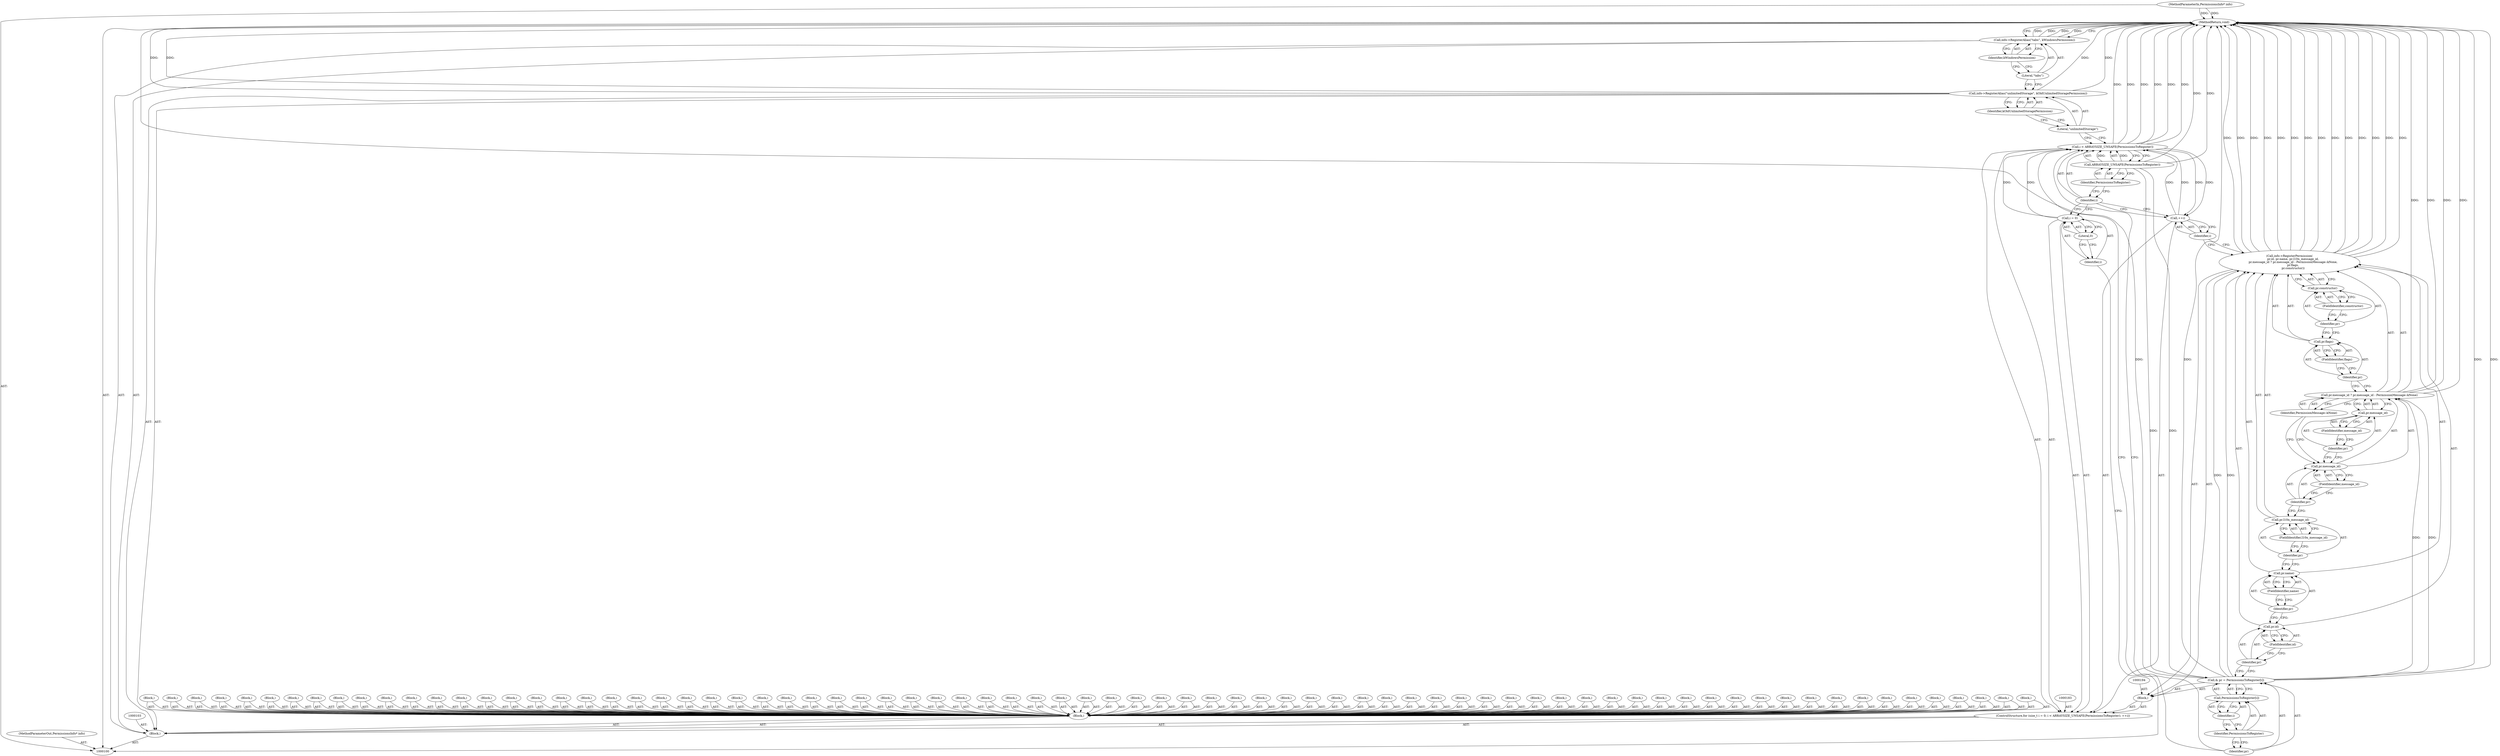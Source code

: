 digraph "0_Chrome_0f05aa7e29cf814a204830c82ba2619f9c636894_0" {
"1000230" [label="(MethodReturn,void)"];
"1000153" [label="(Block,)"];
"1000154" [label="(Block,)"];
"1000155" [label="(Block,)"];
"1000156" [label="(Block,)"];
"1000157" [label="(Block,)"];
"1000104" [label="(Block,)"];
"1000158" [label="(Block,)"];
"1000159" [label="(Block,)"];
"1000160" [label="(Block,)"];
"1000161" [label="(Block,)"];
"1000105" [label="(Block,)"];
"1000162" [label="(Block,)"];
"1000163" [label="(Block,)"];
"1000164" [label="(Block,)"];
"1000106" [label="(Block,)"];
"1000165" [label="(Block,)"];
"1000166" [label="(Block,)"];
"1000167" [label="(Block,)"];
"1000168" [label="(Block,)"];
"1000169" [label="(Block,)"];
"1000170" [label="(Block,)"];
"1000171" [label="(Block,)"];
"1000172" [label="(Block,)"];
"1000173" [label="(Block,)"];
"1000174" [label="(Block,)"];
"1000175" [label="(Block,)"];
"1000176" [label="(Block,)"];
"1000177" [label="(Block,)"];
"1000178" [label="(Block,)"];
"1000107" [label="(Block,)"];
"1000179" [label="(Block,)"];
"1000180" [label="(Block,)"];
"1000181" [label="(Block,)"];
"1000184" [label="(Call,i = 0)"];
"1000185" [label="(Identifier,i)"];
"1000186" [label="(Literal,0)"];
"1000182" [label="(ControlStructure,for (size_t i = 0; i < ARRAYSIZE_UNSAFE(PermissionsToRegister); ++i))"];
"1000187" [label="(Call,i < ARRAYSIZE_UNSAFE(PermissionsToRegister))"];
"1000188" [label="(Identifier,i)"];
"1000189" [label="(Call,ARRAYSIZE_UNSAFE(PermissionsToRegister))"];
"1000190" [label="(Identifier,PermissionsToRegister)"];
"1000191" [label="(Call,++i)"];
"1000192" [label="(Identifier,i)"];
"1000108" [label="(Block,)"];
"1000195" [label="(Call,& pr = PermissionsToRegister[i])"];
"1000196" [label="(Identifier,pr)"];
"1000197" [label="(Call,PermissionsToRegister[i])"];
"1000198" [label="(Identifier,PermissionsToRegister)"];
"1000193" [label="(Block,)"];
"1000199" [label="(Identifier,i)"];
"1000200" [label="(Call,info->RegisterPermission(\n        pr.id, pr.name, pr.l10n_message_id,\n        pr.message_id ? pr.message_id : PermissionMessage::kNone,\n        pr.flags,\n        pr.constructor))"];
"1000203" [label="(FieldIdentifier,id)"];
"1000204" [label="(Call,pr.name)"];
"1000205" [label="(Identifier,pr)"];
"1000206" [label="(FieldIdentifier,name)"];
"1000207" [label="(Call,pr.l10n_message_id)"];
"1000208" [label="(Identifier,pr)"];
"1000209" [label="(FieldIdentifier,l10n_message_id)"];
"1000201" [label="(Call,pr.id)"];
"1000202" [label="(Identifier,pr)"];
"1000213" [label="(FieldIdentifier,message_id)"];
"1000214" [label="(Call,pr.message_id)"];
"1000215" [label="(Identifier,pr)"];
"1000216" [label="(FieldIdentifier,message_id)"];
"1000217" [label="(Identifier,PermissionMessage::kNone)"];
"1000210" [label="(Call,pr.message_id ? pr.message_id : PermissionMessage::kNone)"];
"1000211" [label="(Call,pr.message_id)"];
"1000212" [label="(Identifier,pr)"];
"1000220" [label="(FieldIdentifier,flags)"];
"1000218" [label="(Call,pr.flags)"];
"1000219" [label="(Identifier,pr)"];
"1000223" [label="(FieldIdentifier,constructor)"];
"1000221" [label="(Call,pr.constructor)"];
"1000222" [label="(Identifier,pr)"];
"1000224" [label="(Call,info->RegisterAlias(\"unlimitedStorage\", kOldUnlimitedStoragePermission))"];
"1000225" [label="(Literal,\"unlimitedStorage\")"];
"1000226" [label="(Identifier,kOldUnlimitedStoragePermission)"];
"1000227" [label="(Call,info->RegisterAlias(\"tabs\", kWindowsPermission))"];
"1000228" [label="(Literal,\"tabs\")"];
"1000229" [label="(Identifier,kWindowsPermission)"];
"1000109" [label="(Block,)"];
"1000102" [label="(Block,)"];
"1000101" [label="(MethodParameterIn,PermissionsInfo* info)"];
"1000287" [label="(MethodParameterOut,PermissionsInfo* info)"];
"1000110" [label="(Block,)"];
"1000111" [label="(Block,)"];
"1000112" [label="(Block,)"];
"1000113" [label="(Block,)"];
"1000114" [label="(Block,)"];
"1000115" [label="(Block,)"];
"1000116" [label="(Block,)"];
"1000117" [label="(Block,)"];
"1000118" [label="(Block,)"];
"1000119" [label="(Block,)"];
"1000120" [label="(Block,)"];
"1000121" [label="(Block,)"];
"1000122" [label="(Block,)"];
"1000123" [label="(Block,)"];
"1000124" [label="(Block,)"];
"1000125" [label="(Block,)"];
"1000126" [label="(Block,)"];
"1000127" [label="(Block,)"];
"1000128" [label="(Block,)"];
"1000129" [label="(Block,)"];
"1000130" [label="(Block,)"];
"1000131" [label="(Block,)"];
"1000132" [label="(Block,)"];
"1000133" [label="(Block,)"];
"1000134" [label="(Block,)"];
"1000135" [label="(Block,)"];
"1000136" [label="(Block,)"];
"1000137" [label="(Block,)"];
"1000138" [label="(Block,)"];
"1000139" [label="(Block,)"];
"1000140" [label="(Block,)"];
"1000141" [label="(Block,)"];
"1000142" [label="(Block,)"];
"1000143" [label="(Block,)"];
"1000144" [label="(Block,)"];
"1000145" [label="(Block,)"];
"1000146" [label="(Block,)"];
"1000147" [label="(Block,)"];
"1000148" [label="(Block,)"];
"1000149" [label="(Block,)"];
"1000150" [label="(Block,)"];
"1000151" [label="(Block,)"];
"1000152" [label="(Block,)"];
"1000230" -> "1000100"  [label="AST: "];
"1000230" -> "1000227"  [label="CFG: "];
"1000187" -> "1000230"  [label="DDG: "];
"1000187" -> "1000230"  [label="DDG: "];
"1000187" -> "1000230"  [label="DDG: "];
"1000200" -> "1000230"  [label="DDG: "];
"1000200" -> "1000230"  [label="DDG: "];
"1000200" -> "1000230"  [label="DDG: "];
"1000200" -> "1000230"  [label="DDG: "];
"1000200" -> "1000230"  [label="DDG: "];
"1000200" -> "1000230"  [label="DDG: "];
"1000200" -> "1000230"  [label="DDG: "];
"1000189" -> "1000230"  [label="DDG: "];
"1000224" -> "1000230"  [label="DDG: "];
"1000224" -> "1000230"  [label="DDG: "];
"1000227" -> "1000230"  [label="DDG: "];
"1000227" -> "1000230"  [label="DDG: "];
"1000195" -> "1000230"  [label="DDG: "];
"1000195" -> "1000230"  [label="DDG: "];
"1000210" -> "1000230"  [label="DDG: "];
"1000210" -> "1000230"  [label="DDG: "];
"1000101" -> "1000230"  [label="DDG: "];
"1000153" -> "1000104"  [label="AST: "];
"1000154" -> "1000104"  [label="AST: "];
"1000155" -> "1000104"  [label="AST: "];
"1000156" -> "1000104"  [label="AST: "];
"1000157" -> "1000104"  [label="AST: "];
"1000104" -> "1000102"  [label="AST: "];
"1000105" -> "1000104"  [label="AST: "];
"1000106" -> "1000104"  [label="AST: "];
"1000107" -> "1000104"  [label="AST: "];
"1000108" -> "1000104"  [label="AST: "];
"1000109" -> "1000104"  [label="AST: "];
"1000110" -> "1000104"  [label="AST: "];
"1000111" -> "1000104"  [label="AST: "];
"1000112" -> "1000104"  [label="AST: "];
"1000113" -> "1000104"  [label="AST: "];
"1000114" -> "1000104"  [label="AST: "];
"1000115" -> "1000104"  [label="AST: "];
"1000116" -> "1000104"  [label="AST: "];
"1000117" -> "1000104"  [label="AST: "];
"1000118" -> "1000104"  [label="AST: "];
"1000119" -> "1000104"  [label="AST: "];
"1000120" -> "1000104"  [label="AST: "];
"1000121" -> "1000104"  [label="AST: "];
"1000122" -> "1000104"  [label="AST: "];
"1000123" -> "1000104"  [label="AST: "];
"1000124" -> "1000104"  [label="AST: "];
"1000125" -> "1000104"  [label="AST: "];
"1000126" -> "1000104"  [label="AST: "];
"1000127" -> "1000104"  [label="AST: "];
"1000128" -> "1000104"  [label="AST: "];
"1000129" -> "1000104"  [label="AST: "];
"1000130" -> "1000104"  [label="AST: "];
"1000131" -> "1000104"  [label="AST: "];
"1000132" -> "1000104"  [label="AST: "];
"1000133" -> "1000104"  [label="AST: "];
"1000134" -> "1000104"  [label="AST: "];
"1000135" -> "1000104"  [label="AST: "];
"1000136" -> "1000104"  [label="AST: "];
"1000137" -> "1000104"  [label="AST: "];
"1000138" -> "1000104"  [label="AST: "];
"1000139" -> "1000104"  [label="AST: "];
"1000140" -> "1000104"  [label="AST: "];
"1000141" -> "1000104"  [label="AST: "];
"1000142" -> "1000104"  [label="AST: "];
"1000143" -> "1000104"  [label="AST: "];
"1000144" -> "1000104"  [label="AST: "];
"1000145" -> "1000104"  [label="AST: "];
"1000146" -> "1000104"  [label="AST: "];
"1000147" -> "1000104"  [label="AST: "];
"1000148" -> "1000104"  [label="AST: "];
"1000149" -> "1000104"  [label="AST: "];
"1000150" -> "1000104"  [label="AST: "];
"1000151" -> "1000104"  [label="AST: "];
"1000152" -> "1000104"  [label="AST: "];
"1000153" -> "1000104"  [label="AST: "];
"1000154" -> "1000104"  [label="AST: "];
"1000155" -> "1000104"  [label="AST: "];
"1000156" -> "1000104"  [label="AST: "];
"1000157" -> "1000104"  [label="AST: "];
"1000158" -> "1000104"  [label="AST: "];
"1000159" -> "1000104"  [label="AST: "];
"1000160" -> "1000104"  [label="AST: "];
"1000161" -> "1000104"  [label="AST: "];
"1000162" -> "1000104"  [label="AST: "];
"1000163" -> "1000104"  [label="AST: "];
"1000164" -> "1000104"  [label="AST: "];
"1000165" -> "1000104"  [label="AST: "];
"1000166" -> "1000104"  [label="AST: "];
"1000167" -> "1000104"  [label="AST: "];
"1000168" -> "1000104"  [label="AST: "];
"1000169" -> "1000104"  [label="AST: "];
"1000170" -> "1000104"  [label="AST: "];
"1000171" -> "1000104"  [label="AST: "];
"1000172" -> "1000104"  [label="AST: "];
"1000173" -> "1000104"  [label="AST: "];
"1000174" -> "1000104"  [label="AST: "];
"1000175" -> "1000104"  [label="AST: "];
"1000176" -> "1000104"  [label="AST: "];
"1000177" -> "1000104"  [label="AST: "];
"1000178" -> "1000104"  [label="AST: "];
"1000179" -> "1000104"  [label="AST: "];
"1000180" -> "1000104"  [label="AST: "];
"1000181" -> "1000104"  [label="AST: "];
"1000158" -> "1000104"  [label="AST: "];
"1000159" -> "1000104"  [label="AST: "];
"1000160" -> "1000104"  [label="AST: "];
"1000161" -> "1000104"  [label="AST: "];
"1000105" -> "1000104"  [label="AST: "];
"1000162" -> "1000104"  [label="AST: "];
"1000163" -> "1000104"  [label="AST: "];
"1000164" -> "1000104"  [label="AST: "];
"1000106" -> "1000104"  [label="AST: "];
"1000165" -> "1000104"  [label="AST: "];
"1000166" -> "1000104"  [label="AST: "];
"1000167" -> "1000104"  [label="AST: "];
"1000168" -> "1000104"  [label="AST: "];
"1000169" -> "1000104"  [label="AST: "];
"1000170" -> "1000104"  [label="AST: "];
"1000171" -> "1000104"  [label="AST: "];
"1000172" -> "1000104"  [label="AST: "];
"1000173" -> "1000104"  [label="AST: "];
"1000174" -> "1000104"  [label="AST: "];
"1000175" -> "1000104"  [label="AST: "];
"1000176" -> "1000104"  [label="AST: "];
"1000177" -> "1000104"  [label="AST: "];
"1000178" -> "1000104"  [label="AST: "];
"1000107" -> "1000104"  [label="AST: "];
"1000179" -> "1000104"  [label="AST: "];
"1000180" -> "1000104"  [label="AST: "];
"1000181" -> "1000104"  [label="AST: "];
"1000184" -> "1000182"  [label="AST: "];
"1000184" -> "1000186"  [label="CFG: "];
"1000185" -> "1000184"  [label="AST: "];
"1000186" -> "1000184"  [label="AST: "];
"1000188" -> "1000184"  [label="CFG: "];
"1000184" -> "1000187"  [label="DDG: "];
"1000185" -> "1000184"  [label="AST: "];
"1000185" -> "1000100"  [label="CFG: "];
"1000186" -> "1000185"  [label="CFG: "];
"1000186" -> "1000184"  [label="AST: "];
"1000186" -> "1000185"  [label="CFG: "];
"1000184" -> "1000186"  [label="CFG: "];
"1000182" -> "1000102"  [label="AST: "];
"1000183" -> "1000182"  [label="AST: "];
"1000184" -> "1000182"  [label="AST: "];
"1000187" -> "1000182"  [label="AST: "];
"1000191" -> "1000182"  [label="AST: "];
"1000193" -> "1000182"  [label="AST: "];
"1000187" -> "1000182"  [label="AST: "];
"1000187" -> "1000189"  [label="CFG: "];
"1000188" -> "1000187"  [label="AST: "];
"1000189" -> "1000187"  [label="AST: "];
"1000196" -> "1000187"  [label="CFG: "];
"1000225" -> "1000187"  [label="CFG: "];
"1000187" -> "1000230"  [label="DDG: "];
"1000187" -> "1000230"  [label="DDG: "];
"1000187" -> "1000230"  [label="DDG: "];
"1000184" -> "1000187"  [label="DDG: "];
"1000191" -> "1000187"  [label="DDG: "];
"1000189" -> "1000187"  [label="DDG: "];
"1000187" -> "1000191"  [label="DDG: "];
"1000188" -> "1000187"  [label="AST: "];
"1000188" -> "1000184"  [label="CFG: "];
"1000188" -> "1000191"  [label="CFG: "];
"1000190" -> "1000188"  [label="CFG: "];
"1000189" -> "1000187"  [label="AST: "];
"1000189" -> "1000190"  [label="CFG: "];
"1000190" -> "1000189"  [label="AST: "];
"1000187" -> "1000189"  [label="CFG: "];
"1000189" -> "1000230"  [label="DDG: "];
"1000189" -> "1000187"  [label="DDG: "];
"1000189" -> "1000195"  [label="DDG: "];
"1000190" -> "1000189"  [label="AST: "];
"1000190" -> "1000188"  [label="CFG: "];
"1000189" -> "1000190"  [label="CFG: "];
"1000191" -> "1000182"  [label="AST: "];
"1000191" -> "1000192"  [label="CFG: "];
"1000192" -> "1000191"  [label="AST: "];
"1000188" -> "1000191"  [label="CFG: "];
"1000191" -> "1000187"  [label="DDG: "];
"1000187" -> "1000191"  [label="DDG: "];
"1000192" -> "1000191"  [label="AST: "];
"1000192" -> "1000200"  [label="CFG: "];
"1000191" -> "1000192"  [label="CFG: "];
"1000108" -> "1000104"  [label="AST: "];
"1000195" -> "1000193"  [label="AST: "];
"1000195" -> "1000197"  [label="CFG: "];
"1000196" -> "1000195"  [label="AST: "];
"1000197" -> "1000195"  [label="AST: "];
"1000202" -> "1000195"  [label="CFG: "];
"1000195" -> "1000230"  [label="DDG: "];
"1000195" -> "1000230"  [label="DDG: "];
"1000189" -> "1000195"  [label="DDG: "];
"1000195" -> "1000200"  [label="DDG: "];
"1000195" -> "1000210"  [label="DDG: "];
"1000196" -> "1000195"  [label="AST: "];
"1000196" -> "1000187"  [label="CFG: "];
"1000198" -> "1000196"  [label="CFG: "];
"1000197" -> "1000195"  [label="AST: "];
"1000197" -> "1000199"  [label="CFG: "];
"1000198" -> "1000197"  [label="AST: "];
"1000199" -> "1000197"  [label="AST: "];
"1000195" -> "1000197"  [label="CFG: "];
"1000198" -> "1000197"  [label="AST: "];
"1000198" -> "1000196"  [label="CFG: "];
"1000199" -> "1000198"  [label="CFG: "];
"1000193" -> "1000182"  [label="AST: "];
"1000194" -> "1000193"  [label="AST: "];
"1000195" -> "1000193"  [label="AST: "];
"1000200" -> "1000193"  [label="AST: "];
"1000199" -> "1000197"  [label="AST: "];
"1000199" -> "1000198"  [label="CFG: "];
"1000197" -> "1000199"  [label="CFG: "];
"1000200" -> "1000193"  [label="AST: "];
"1000200" -> "1000221"  [label="CFG: "];
"1000201" -> "1000200"  [label="AST: "];
"1000204" -> "1000200"  [label="AST: "];
"1000207" -> "1000200"  [label="AST: "];
"1000210" -> "1000200"  [label="AST: "];
"1000218" -> "1000200"  [label="AST: "];
"1000221" -> "1000200"  [label="AST: "];
"1000192" -> "1000200"  [label="CFG: "];
"1000200" -> "1000230"  [label="DDG: "];
"1000200" -> "1000230"  [label="DDG: "];
"1000200" -> "1000230"  [label="DDG: "];
"1000200" -> "1000230"  [label="DDG: "];
"1000200" -> "1000230"  [label="DDG: "];
"1000200" -> "1000230"  [label="DDG: "];
"1000200" -> "1000230"  [label="DDG: "];
"1000195" -> "1000200"  [label="DDG: "];
"1000203" -> "1000201"  [label="AST: "];
"1000203" -> "1000202"  [label="CFG: "];
"1000201" -> "1000203"  [label="CFG: "];
"1000204" -> "1000200"  [label="AST: "];
"1000204" -> "1000206"  [label="CFG: "];
"1000205" -> "1000204"  [label="AST: "];
"1000206" -> "1000204"  [label="AST: "];
"1000208" -> "1000204"  [label="CFG: "];
"1000205" -> "1000204"  [label="AST: "];
"1000205" -> "1000201"  [label="CFG: "];
"1000206" -> "1000205"  [label="CFG: "];
"1000206" -> "1000204"  [label="AST: "];
"1000206" -> "1000205"  [label="CFG: "];
"1000204" -> "1000206"  [label="CFG: "];
"1000207" -> "1000200"  [label="AST: "];
"1000207" -> "1000209"  [label="CFG: "];
"1000208" -> "1000207"  [label="AST: "];
"1000209" -> "1000207"  [label="AST: "];
"1000212" -> "1000207"  [label="CFG: "];
"1000208" -> "1000207"  [label="AST: "];
"1000208" -> "1000204"  [label="CFG: "];
"1000209" -> "1000208"  [label="CFG: "];
"1000209" -> "1000207"  [label="AST: "];
"1000209" -> "1000208"  [label="CFG: "];
"1000207" -> "1000209"  [label="CFG: "];
"1000201" -> "1000200"  [label="AST: "];
"1000201" -> "1000203"  [label="CFG: "];
"1000202" -> "1000201"  [label="AST: "];
"1000203" -> "1000201"  [label="AST: "];
"1000205" -> "1000201"  [label="CFG: "];
"1000202" -> "1000201"  [label="AST: "];
"1000202" -> "1000195"  [label="CFG: "];
"1000203" -> "1000202"  [label="CFG: "];
"1000213" -> "1000211"  [label="AST: "];
"1000213" -> "1000212"  [label="CFG: "];
"1000211" -> "1000213"  [label="CFG: "];
"1000214" -> "1000210"  [label="AST: "];
"1000214" -> "1000216"  [label="CFG: "];
"1000215" -> "1000214"  [label="AST: "];
"1000216" -> "1000214"  [label="AST: "];
"1000210" -> "1000214"  [label="CFG: "];
"1000215" -> "1000214"  [label="AST: "];
"1000215" -> "1000211"  [label="CFG: "];
"1000216" -> "1000215"  [label="CFG: "];
"1000216" -> "1000214"  [label="AST: "];
"1000216" -> "1000215"  [label="CFG: "];
"1000214" -> "1000216"  [label="CFG: "];
"1000217" -> "1000210"  [label="AST: "];
"1000217" -> "1000211"  [label="CFG: "];
"1000210" -> "1000217"  [label="CFG: "];
"1000210" -> "1000200"  [label="AST: "];
"1000210" -> "1000214"  [label="CFG: "];
"1000210" -> "1000217"  [label="CFG: "];
"1000211" -> "1000210"  [label="AST: "];
"1000214" -> "1000210"  [label="AST: "];
"1000217" -> "1000210"  [label="AST: "];
"1000219" -> "1000210"  [label="CFG: "];
"1000210" -> "1000230"  [label="DDG: "];
"1000210" -> "1000230"  [label="DDG: "];
"1000195" -> "1000210"  [label="DDG: "];
"1000211" -> "1000210"  [label="AST: "];
"1000211" -> "1000213"  [label="CFG: "];
"1000212" -> "1000211"  [label="AST: "];
"1000213" -> "1000211"  [label="AST: "];
"1000215" -> "1000211"  [label="CFG: "];
"1000217" -> "1000211"  [label="CFG: "];
"1000212" -> "1000211"  [label="AST: "];
"1000212" -> "1000207"  [label="CFG: "];
"1000213" -> "1000212"  [label="CFG: "];
"1000220" -> "1000218"  [label="AST: "];
"1000220" -> "1000219"  [label="CFG: "];
"1000218" -> "1000220"  [label="CFG: "];
"1000218" -> "1000200"  [label="AST: "];
"1000218" -> "1000220"  [label="CFG: "];
"1000219" -> "1000218"  [label="AST: "];
"1000220" -> "1000218"  [label="AST: "];
"1000222" -> "1000218"  [label="CFG: "];
"1000219" -> "1000218"  [label="AST: "];
"1000219" -> "1000210"  [label="CFG: "];
"1000220" -> "1000219"  [label="CFG: "];
"1000223" -> "1000221"  [label="AST: "];
"1000223" -> "1000222"  [label="CFG: "];
"1000221" -> "1000223"  [label="CFG: "];
"1000221" -> "1000200"  [label="AST: "];
"1000221" -> "1000223"  [label="CFG: "];
"1000222" -> "1000221"  [label="AST: "];
"1000223" -> "1000221"  [label="AST: "];
"1000200" -> "1000221"  [label="CFG: "];
"1000222" -> "1000221"  [label="AST: "];
"1000222" -> "1000218"  [label="CFG: "];
"1000223" -> "1000222"  [label="CFG: "];
"1000224" -> "1000102"  [label="AST: "];
"1000224" -> "1000226"  [label="CFG: "];
"1000225" -> "1000224"  [label="AST: "];
"1000226" -> "1000224"  [label="AST: "];
"1000228" -> "1000224"  [label="CFG: "];
"1000224" -> "1000230"  [label="DDG: "];
"1000224" -> "1000230"  [label="DDG: "];
"1000225" -> "1000224"  [label="AST: "];
"1000225" -> "1000187"  [label="CFG: "];
"1000226" -> "1000225"  [label="CFG: "];
"1000226" -> "1000224"  [label="AST: "];
"1000226" -> "1000225"  [label="CFG: "];
"1000224" -> "1000226"  [label="CFG: "];
"1000227" -> "1000102"  [label="AST: "];
"1000227" -> "1000229"  [label="CFG: "];
"1000228" -> "1000227"  [label="AST: "];
"1000229" -> "1000227"  [label="AST: "];
"1000230" -> "1000227"  [label="CFG: "];
"1000227" -> "1000230"  [label="DDG: "];
"1000227" -> "1000230"  [label="DDG: "];
"1000228" -> "1000227"  [label="AST: "];
"1000228" -> "1000224"  [label="CFG: "];
"1000229" -> "1000228"  [label="CFG: "];
"1000229" -> "1000227"  [label="AST: "];
"1000229" -> "1000228"  [label="CFG: "];
"1000227" -> "1000229"  [label="CFG: "];
"1000109" -> "1000104"  [label="AST: "];
"1000102" -> "1000100"  [label="AST: "];
"1000103" -> "1000102"  [label="AST: "];
"1000104" -> "1000102"  [label="AST: "];
"1000182" -> "1000102"  [label="AST: "];
"1000224" -> "1000102"  [label="AST: "];
"1000227" -> "1000102"  [label="AST: "];
"1000101" -> "1000100"  [label="AST: "];
"1000101" -> "1000230"  [label="DDG: "];
"1000287" -> "1000100"  [label="AST: "];
"1000110" -> "1000104"  [label="AST: "];
"1000111" -> "1000104"  [label="AST: "];
"1000112" -> "1000104"  [label="AST: "];
"1000113" -> "1000104"  [label="AST: "];
"1000114" -> "1000104"  [label="AST: "];
"1000115" -> "1000104"  [label="AST: "];
"1000116" -> "1000104"  [label="AST: "];
"1000117" -> "1000104"  [label="AST: "];
"1000118" -> "1000104"  [label="AST: "];
"1000119" -> "1000104"  [label="AST: "];
"1000120" -> "1000104"  [label="AST: "];
"1000121" -> "1000104"  [label="AST: "];
"1000122" -> "1000104"  [label="AST: "];
"1000123" -> "1000104"  [label="AST: "];
"1000124" -> "1000104"  [label="AST: "];
"1000125" -> "1000104"  [label="AST: "];
"1000126" -> "1000104"  [label="AST: "];
"1000127" -> "1000104"  [label="AST: "];
"1000128" -> "1000104"  [label="AST: "];
"1000129" -> "1000104"  [label="AST: "];
"1000130" -> "1000104"  [label="AST: "];
"1000131" -> "1000104"  [label="AST: "];
"1000132" -> "1000104"  [label="AST: "];
"1000133" -> "1000104"  [label="AST: "];
"1000134" -> "1000104"  [label="AST: "];
"1000135" -> "1000104"  [label="AST: "];
"1000136" -> "1000104"  [label="AST: "];
"1000137" -> "1000104"  [label="AST: "];
"1000138" -> "1000104"  [label="AST: "];
"1000139" -> "1000104"  [label="AST: "];
"1000140" -> "1000104"  [label="AST: "];
"1000141" -> "1000104"  [label="AST: "];
"1000142" -> "1000104"  [label="AST: "];
"1000143" -> "1000104"  [label="AST: "];
"1000144" -> "1000104"  [label="AST: "];
"1000145" -> "1000104"  [label="AST: "];
"1000146" -> "1000104"  [label="AST: "];
"1000147" -> "1000104"  [label="AST: "];
"1000148" -> "1000104"  [label="AST: "];
"1000149" -> "1000104"  [label="AST: "];
"1000150" -> "1000104"  [label="AST: "];
"1000151" -> "1000104"  [label="AST: "];
"1000152" -> "1000104"  [label="AST: "];
}
